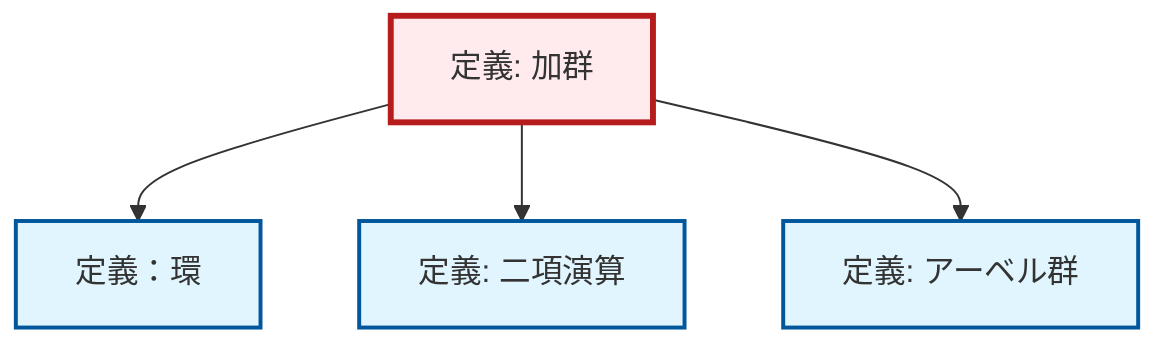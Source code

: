 graph TD
    classDef definition fill:#e1f5fe,stroke:#01579b,stroke-width:2px
    classDef theorem fill:#f3e5f5,stroke:#4a148c,stroke-width:2px
    classDef axiom fill:#fff3e0,stroke:#e65100,stroke-width:2px
    classDef example fill:#e8f5e9,stroke:#1b5e20,stroke-width:2px
    classDef current fill:#ffebee,stroke:#b71c1c,stroke-width:3px
    def-module["定義: 加群"]:::definition
    def-ring["定義：環"]:::definition
    def-binary-operation["定義: 二項演算"]:::definition
    def-abelian-group["定義: アーベル群"]:::definition
    def-module --> def-ring
    def-module --> def-binary-operation
    def-module --> def-abelian-group
    class def-module current